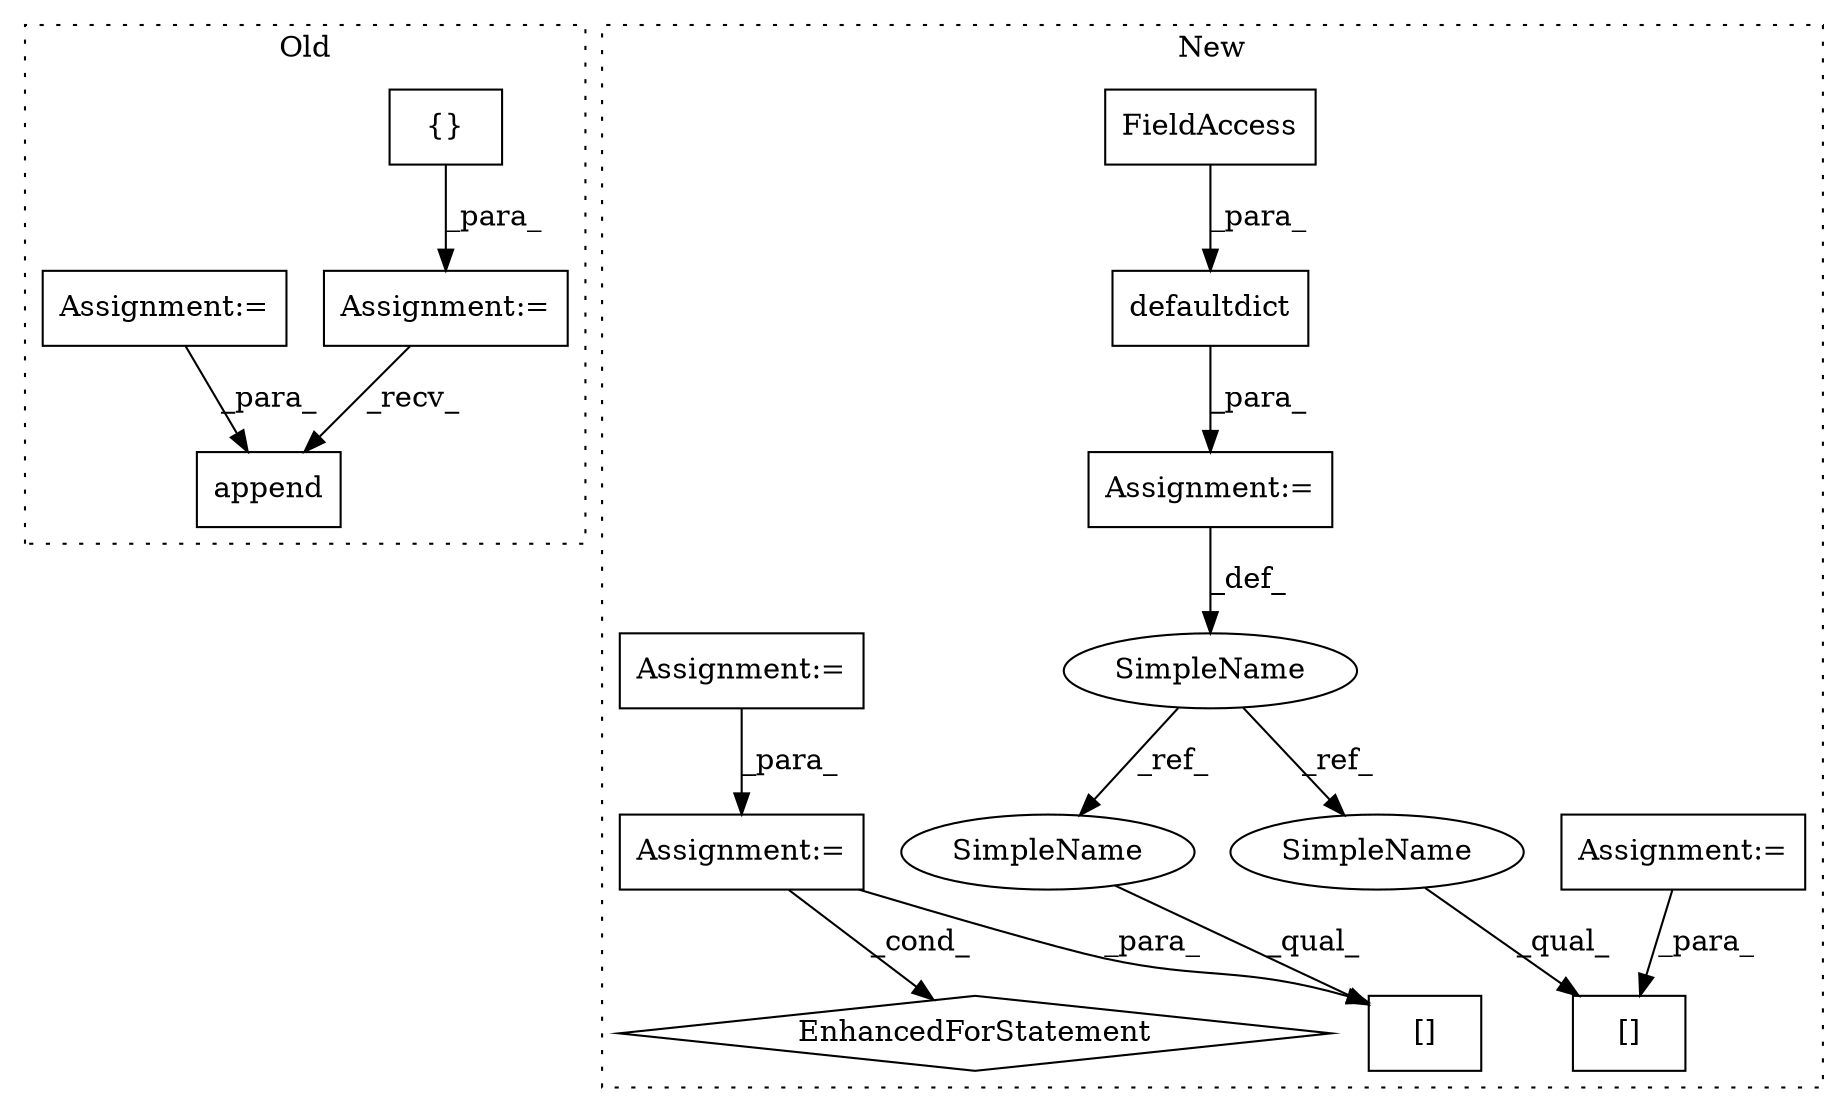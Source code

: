 digraph G {
subgraph cluster0 {
1 [label="append" a="32" s="2419,2430" l="7,1" shape="box"];
5 [label="Assignment:=" a="7" s="2006" l="1" shape="box"];
6 [label="{}" a="4" s="2018" l="2" shape="box"];
12 [label="Assignment:=" a="7" s="2244" l="1" shape="box"];
label = "Old";
style="dotted";
}
subgraph cluster1 {
2 [label="defaultdict" a="32" s="4664,4680" l="12,1" shape="box"];
3 [label="Assignment:=" a="7" s="4663" l="1" shape="box"];
4 [label="FieldAccess" a="22" s="4676" l="4" shape="box"];
7 [label="[]" a="2" s="5096,5118" l="16,1" shape="box"];
8 [label="Assignment:=" a="7" s="4966,5084" l="74,2" shape="box"];
9 [label="EnhancedForStatement" a="70" s="4966,5084" l="74,2" shape="diamond"];
10 [label="[]" a="2" s="5323,5345" l="16,1" shape="box"];
11 [label="SimpleName" a="42" s="4648" l="15" shape="ellipse"];
13 [label="Assignment:=" a="7" s="4866" l="1" shape="box"];
14 [label="Assignment:=" a="7" s="5199,5285" l="53,2" shape="box"];
15 [label="SimpleName" a="42" s="5096" l="15" shape="ellipse"];
16 [label="SimpleName" a="42" s="5323" l="15" shape="ellipse"];
label = "New";
style="dotted";
}
2 -> 3 [label="_para_"];
3 -> 11 [label="_def_"];
4 -> 2 [label="_para_"];
5 -> 1 [label="_recv_"];
6 -> 5 [label="_para_"];
8 -> 7 [label="_para_"];
8 -> 9 [label="_cond_"];
11 -> 16 [label="_ref_"];
11 -> 15 [label="_ref_"];
12 -> 1 [label="_para_"];
13 -> 8 [label="_para_"];
14 -> 10 [label="_para_"];
15 -> 7 [label="_qual_"];
16 -> 10 [label="_qual_"];
}